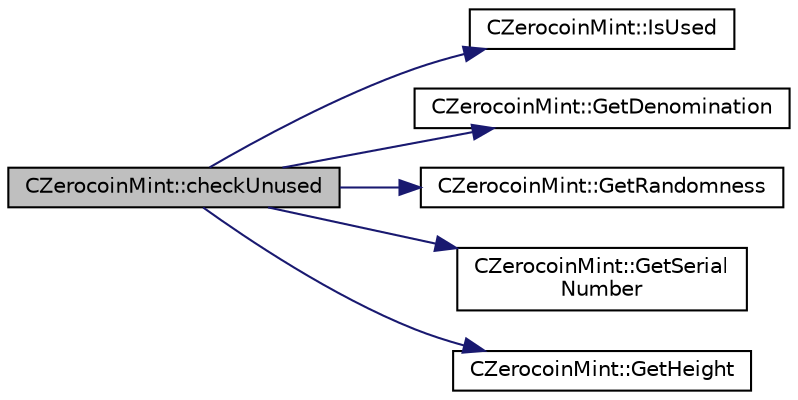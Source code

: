 digraph "CZerocoinMint::checkUnused"
{
  edge [fontname="Helvetica",fontsize="10",labelfontname="Helvetica",labelfontsize="10"];
  node [fontname="Helvetica",fontsize="10",shape=record];
  rankdir="LR";
  Node15 [label="CZerocoinMint::checkUnused",height=0.2,width=0.4,color="black", fillcolor="grey75", style="filled", fontcolor="black"];
  Node15 -> Node16 [color="midnightblue",fontsize="10",style="solid",fontname="Helvetica"];
  Node16 [label="CZerocoinMint::IsUsed",height=0.2,width=0.4,color="black", fillcolor="white", style="filled",URL="$class_c_zerocoin_mint.html#a10d1fc99d49db5fff44bf2db23a590a7"];
  Node15 -> Node17 [color="midnightblue",fontsize="10",style="solid",fontname="Helvetica"];
  Node17 [label="CZerocoinMint::GetDenomination",height=0.2,width=0.4,color="black", fillcolor="white", style="filled",URL="$class_c_zerocoin_mint.html#a2461ba5a3488d7175240c111e551e571"];
  Node15 -> Node18 [color="midnightblue",fontsize="10",style="solid",fontname="Helvetica"];
  Node18 [label="CZerocoinMint::GetRandomness",height=0.2,width=0.4,color="black", fillcolor="white", style="filled",URL="$class_c_zerocoin_mint.html#ae28cfb14427ec02124be3f70679d1de7"];
  Node15 -> Node19 [color="midnightblue",fontsize="10",style="solid",fontname="Helvetica"];
  Node19 [label="CZerocoinMint::GetSerial\lNumber",height=0.2,width=0.4,color="black", fillcolor="white", style="filled",URL="$class_c_zerocoin_mint.html#ac051c49289a4f2bd3913cc8774d960c1"];
  Node15 -> Node20 [color="midnightblue",fontsize="10",style="solid",fontname="Helvetica"];
  Node20 [label="CZerocoinMint::GetHeight",height=0.2,width=0.4,color="black", fillcolor="white", style="filled",URL="$class_c_zerocoin_mint.html#a82c97a7a95681d80864e7a4b95ad72e9"];
}
